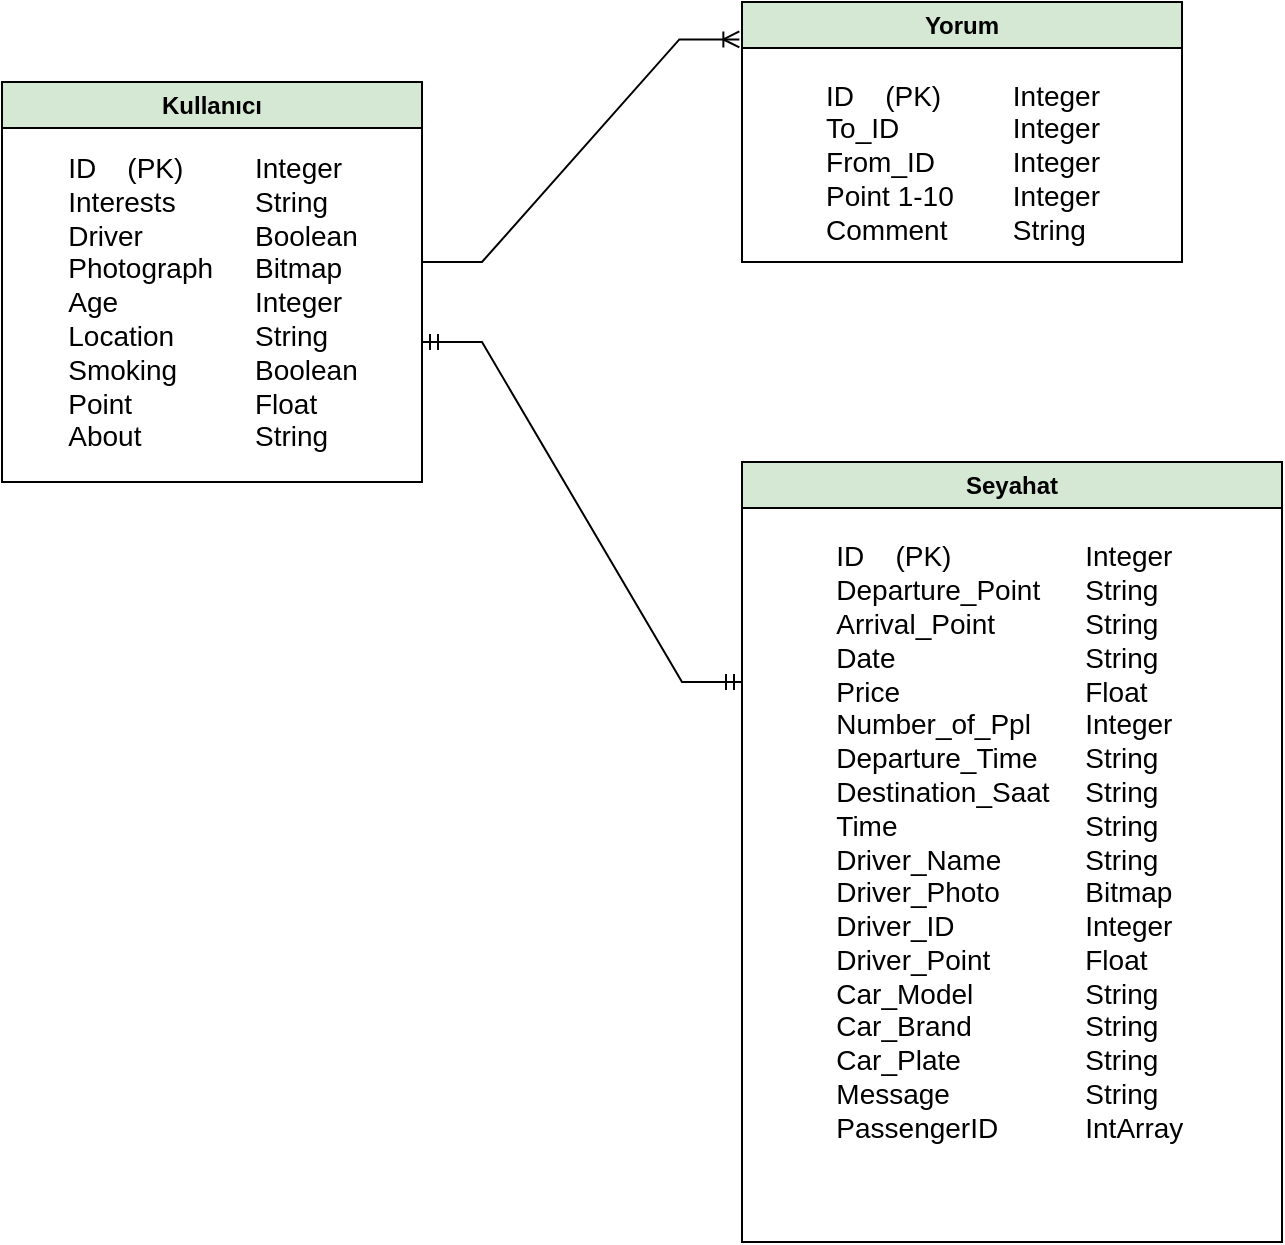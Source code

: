 <mxfile version="24.2.5" type="device">
  <diagram name="Sayfa -1" id="ZrMv-iACGFdd1nEy7ITE">
    <mxGraphModel dx="1008" dy="594" grid="1" gridSize="10" guides="1" tooltips="1" connect="1" arrows="1" fold="1" page="1" pageScale="1" pageWidth="827" pageHeight="1169" math="0" shadow="0">
      <root>
        <mxCell id="0" />
        <mxCell id="1" parent="0" />
        <mxCell id="anc1-lWHMJ7XGJinLPBT-2" value="Kullanıcı" style="swimlane;whiteSpace=wrap;html=1;fillColor=#d5e8d4;strokeColor=#000000;" parent="1" vertex="1">
          <mxGeometry x="30" y="180" width="210" height="200" as="geometry" />
        </mxCell>
        <mxCell id="anc1-lWHMJ7XGJinLPBT-3" value="&lt;div style=&quot;text-align: left; font-size: 14px;&quot;&gt;&lt;span style=&quot;background-color: initial; font-size: 14px;&quot;&gt;ID&amp;nbsp; &amp;nbsp; (PK)&lt;span style=&quot;white-space: pre;&quot;&gt;&#x9;&lt;/span&gt;&lt;span style=&quot;white-space: pre;&quot;&gt;&#x9;&lt;/span&gt;Integer&lt;/span&gt;&lt;/div&gt;&lt;div style=&quot;text-align: left; font-size: 14px;&quot;&gt;Interests&lt;span style=&quot;white-space: pre;&quot;&gt;&#x9;&lt;span style=&quot;white-space: pre;&quot;&gt;&#x9;&lt;/span&gt;&lt;/span&gt;String&lt;/div&gt;&lt;div style=&quot;text-align: left; font-size: 14px;&quot;&gt;Driver&lt;span style=&quot;white-space: pre;&quot;&gt;&#x9;&lt;/span&gt;&lt;span style=&quot;white-space: pre;&quot;&gt;&#x9;&lt;/span&gt;Boolean&lt;/div&gt;&lt;div style=&quot;text-align: left; font-size: 14px;&quot;&gt;Photograph&lt;span style=&quot;white-space: pre;&quot;&gt;&#x9;&lt;/span&gt;Bitmap&lt;/div&gt;&lt;div style=&quot;text-align: left; font-size: 14px;&quot;&gt;Age&lt;span style=&quot;white-space: pre;&quot;&gt;&#x9;&lt;/span&gt;&lt;span style=&quot;white-space: pre;&quot;&gt;&#x9;&lt;/span&gt;&lt;span style=&quot;white-space: pre;&quot;&gt;&#x9;&lt;/span&gt;Integer&lt;/div&gt;&lt;div style=&quot;text-align: left; font-size: 14px;&quot;&gt;Location &lt;span style=&quot;white-space: pre;&quot;&gt;&#x9;&lt;/span&gt;&lt;span style=&quot;white-space: pre;&quot;&gt;&#x9;&lt;/span&gt;String&lt;/div&gt;&lt;div style=&quot;text-align: left; font-size: 14px;&quot;&gt;Smoking &lt;span style=&quot;white-space: pre;&quot;&gt;&#x9;&lt;/span&gt;&lt;span style=&quot;white-space: pre;&quot;&gt;&#x9;&lt;/span&gt;Boolean&lt;/div&gt;&lt;div style=&quot;text-align: left; font-size: 14px;&quot;&gt;Point &lt;span style=&quot;white-space: pre;&quot;&gt;&#x9;&lt;/span&gt;&lt;span style=&quot;white-space: pre;&quot;&gt;&#x9;&lt;/span&gt;Float&lt;/div&gt;&lt;div style=&quot;text-align: left; font-size: 14px;&quot;&gt;About &lt;span style=&quot;white-space: pre;&quot;&gt;&#x9;&lt;/span&gt;&lt;span style=&quot;white-space: pre;&quot;&gt;&#x9;&lt;/span&gt;String&lt;/div&gt;" style="text;html=1;align=center;verticalAlign=middle;resizable=0;points=[];autosize=1;strokeColor=none;fillColor=none;strokeWidth=0;fontSize=14;" parent="anc1-lWHMJ7XGJinLPBT-2" vertex="1">
          <mxGeometry x="20" y="30" width="170" height="160" as="geometry" />
        </mxCell>
        <mxCell id="anc1-lWHMJ7XGJinLPBT-6" value="Yorum" style="swimlane;whiteSpace=wrap;html=1;fillColor=#d5e8d4;strokeColor=#000000;" parent="1" vertex="1">
          <mxGeometry x="400" y="140" width="220" height="130" as="geometry" />
        </mxCell>
        <mxCell id="anc1-lWHMJ7XGJinLPBT-7" value="&lt;div style=&quot;text-align: left; font-size: 14px;&quot;&gt;&lt;span style=&quot;background-color: initial; font-size: 14px;&quot;&gt;ID&amp;nbsp; &amp;nbsp; (PK)&lt;span style=&quot;white-space: pre;&quot;&gt;&#x9;&lt;/span&gt;&lt;span style=&quot;white-space: pre;&quot;&gt;&#x9;&lt;/span&gt;Integer&lt;/span&gt;&lt;/div&gt;&lt;div style=&quot;text-align: left; font-size: 14px;&quot;&gt;To_ID&lt;span style=&quot;white-space: pre;&quot;&gt;&#x9;&lt;/span&gt;&lt;span style=&quot;white-space: pre;&quot;&gt;&#x9;&lt;/span&gt;&lt;span style=&quot;background-color: initial;&quot;&gt;Integer&lt;/span&gt;&lt;/div&gt;&lt;div style=&quot;text-align: left; font-size: 14px;&quot;&gt;&lt;span style=&quot;background-color: initial;&quot;&gt;From_ID&lt;/span&gt;&lt;span style=&quot;background-color: initial; white-space-collapse: preserve;&quot;&gt;&#x9;&lt;span style=&quot;white-space: pre;&quot;&gt;&#x9;&lt;/span&gt;&lt;/span&gt;&lt;span style=&quot;background-color: initial;&quot;&gt;Integer&lt;/span&gt;&lt;/div&gt;&lt;div style=&quot;text-align: left; font-size: 14px;&quot;&gt;Point 1-10&lt;span style=&quot;white-space: pre;&quot;&gt;&#x9;&lt;/span&gt;&lt;span style=&quot;background-color: initial;&quot;&gt;Integer&lt;/span&gt;&lt;/div&gt;&lt;div style=&quot;text-align: left; font-size: 14px;&quot;&gt;&lt;span style=&quot;background-color: initial;&quot;&gt;Comment &lt;span style=&quot;white-space: pre;&quot;&gt;&#x9;&lt;/span&gt;String&lt;/span&gt;&lt;/div&gt;" style="text;html=1;align=center;verticalAlign=middle;resizable=0;points=[];autosize=1;strokeColor=none;fillColor=none;strokeWidth=0;fontSize=14;" parent="anc1-lWHMJ7XGJinLPBT-6" vertex="1">
          <mxGeometry x="30" y="30" width="160" height="100" as="geometry" />
        </mxCell>
        <mxCell id="anc1-lWHMJ7XGJinLPBT-10" value="Seyahat" style="swimlane;whiteSpace=wrap;html=1;fillColor=#d5e8d4;strokeColor=#000000;" parent="1" vertex="1">
          <mxGeometry x="400" y="370" width="270" height="390" as="geometry" />
        </mxCell>
        <mxCell id="anc1-lWHMJ7XGJinLPBT-11" value="&lt;div style=&quot;text-align: left; font-size: 14px;&quot;&gt;&lt;span style=&quot;background-color: initial; font-size: 14px;&quot;&gt;ID&amp;nbsp; &amp;nbsp; (PK)&lt;span style=&quot;white-space: pre;&quot;&gt;&#x9;&lt;/span&gt;&lt;span style=&quot;white-space: pre;&quot;&gt;&#x9;&lt;span style=&quot;white-space: pre;&quot;&gt;&#x9;&lt;/span&gt;&lt;/span&gt;Integer&lt;/span&gt;&lt;/div&gt;&lt;div style=&quot;text-align: left; font-size: 14px;&quot;&gt;Departure_Point&lt;span style=&quot;white-space: pre;&quot;&gt;&#x9;&lt;/span&gt;String&lt;/div&gt;&lt;div style=&quot;text-align: left; font-size: 14px;&quot;&gt;Arrival_Point&lt;span style=&quot;white-space: pre;&quot;&gt;&#x9;&lt;span style=&quot;white-space: pre;&quot;&gt;&#x9;&lt;/span&gt;&lt;/span&gt;String&lt;/div&gt;&lt;div style=&quot;text-align: left; font-size: 14px;&quot;&gt;Date&lt;span style=&quot;white-space: pre;&quot;&gt;&#x9;&lt;/span&gt;&lt;span style=&quot;white-space: pre;&quot;&gt;&#x9;&lt;/span&gt;&lt;span style=&quot;white-space: pre;&quot;&gt;&#x9;&lt;/span&gt;String&lt;/div&gt;&lt;div style=&quot;text-align: left; font-size: 14px;&quot;&gt;Price&lt;span style=&quot;white-space: pre;&quot;&gt;&#x9;&lt;/span&gt;&lt;span style=&quot;white-space: pre;&quot;&gt;&#x9;&lt;/span&gt;&lt;span style=&quot;white-space: pre;&quot;&gt;&#x9;&lt;/span&gt;Float&lt;/div&gt;&lt;div style=&quot;text-align: left; font-size: 14px;&quot;&gt;Number_of_Ppl&lt;span style=&quot;white-space: pre;&quot;&gt;&lt;span style=&quot;white-space: pre;&quot;&gt;&#x9;&lt;/span&gt;&lt;/span&gt;Integer&lt;/div&gt;&lt;div style=&quot;text-align: left; font-size: 14px;&quot;&gt;Departure_Time&lt;span style=&quot;white-space: pre;&quot;&gt;&#x9;&lt;/span&gt;String&lt;/div&gt;&lt;div style=&quot;text-align: left; font-size: 14px;&quot;&gt;Destination_Saat&lt;span style=&quot;white-space: pre;&quot;&gt;&#x9;&lt;/span&gt;String&lt;/div&gt;&lt;div style=&quot;text-align: left; font-size: 14px;&quot;&gt;Time&lt;span style=&quot;white-space: pre;&quot;&gt;&#x9;&lt;/span&gt;&lt;span style=&quot;white-space: pre;&quot;&gt;&#x9;&lt;/span&gt;&lt;span style=&quot;white-space: pre;&quot;&gt;&#x9;&lt;/span&gt;String&lt;/div&gt;&lt;div style=&quot;text-align: left; font-size: 14px;&quot;&gt;Driver_Name&lt;span style=&quot;white-space: pre;&quot;&gt;&#x9;&lt;/span&gt;&lt;span style=&quot;white-space: pre;&quot;&gt;&#x9;&lt;/span&gt;String&lt;/div&gt;&lt;div style=&quot;text-align: left; font-size: 14px;&quot;&gt;Driver_Photo&lt;span style=&quot;white-space: pre;&quot;&gt;&lt;span style=&quot;white-space: pre;&quot;&gt;&#x9;&lt;/span&gt;&lt;span style=&quot;white-space: pre;&quot;&gt;&#x9;&lt;/span&gt;&lt;/span&gt;Bitmap&lt;/div&gt;&lt;div style=&quot;text-align: left; font-size: 14px;&quot;&gt;Driver_ID&lt;span style=&quot;white-space: pre;&quot;&gt;&#x9;&lt;/span&gt;&lt;span style=&quot;white-space: pre;&quot;&gt;&#x9;&lt;/span&gt;&lt;span style=&quot;white-space: pre;&quot;&gt;&#x9;&lt;/span&gt;Integer&lt;span style=&quot;white-space: pre;&quot;&gt;&#x9;&lt;/span&gt;&lt;/div&gt;&lt;div style=&quot;text-align: left; font-size: 14px;&quot;&gt;Driver_Point&lt;span style=&quot;white-space: pre;&quot;&gt;&#x9;&lt;/span&gt;&lt;span style=&quot;white-space: pre;&quot;&gt;&#x9;&lt;/span&gt;Float&lt;/div&gt;&lt;div style=&quot;text-align: left; font-size: 14px;&quot;&gt;Car_Model&lt;span style=&quot;white-space: pre;&quot;&gt;&#x9;&lt;/span&gt;&lt;span style=&quot;white-space: pre;&quot;&gt;&#x9;&lt;/span&gt;String&lt;/div&gt;&lt;div style=&quot;text-align: left; font-size: 14px;&quot;&gt;Car_Brand&lt;span style=&quot;white-space: pre;&quot;&gt;&#x9;&lt;/span&gt;&lt;span style=&quot;white-space: pre;&quot;&gt;&#x9;&lt;/span&gt;String&lt;/div&gt;&lt;div style=&quot;text-align: left; font-size: 14px;&quot;&gt;Car_Plate&lt;span style=&quot;white-space: pre;&quot;&gt;&#x9;&lt;/span&gt;&lt;span style=&quot;white-space: pre;&quot;&gt;&#x9;&lt;/span&gt;String&lt;/div&gt;&lt;div style=&quot;text-align: left; font-size: 14px;&quot;&gt;Message&lt;span style=&quot;white-space: pre;&quot;&gt;&#x9;&lt;span style=&quot;white-space: pre;&quot;&gt;&#x9;&lt;/span&gt;&lt;/span&gt;&lt;span style=&quot;white-space: pre;&quot;&gt;&#x9;&lt;/span&gt;String&lt;/div&gt;&lt;div style=&quot;text-align: left; font-size: 14px;&quot;&gt;PassengerID&lt;span style=&quot;white-space: pre;&quot;&gt;&#x9;&lt;/span&gt;&lt;span style=&quot;white-space: pre;&quot;&gt;&#x9;&lt;/span&gt;IntArray&lt;/div&gt;" style="text;html=1;align=center;verticalAlign=middle;resizable=0;points=[];autosize=1;strokeColor=none;fillColor=none;strokeWidth=0;fontSize=14;" parent="anc1-lWHMJ7XGJinLPBT-10" vertex="1">
          <mxGeometry x="35" y="30" width="210" height="320" as="geometry" />
        </mxCell>
        <mxCell id="anc1-lWHMJ7XGJinLPBT-12" value="" style="edgeStyle=entityRelationEdgeStyle;fontSize=12;html=1;endArrow=ERoneToMany;rounded=0;entryX=-0.006;entryY=0.144;entryDx=0;entryDy=0;entryPerimeter=0;" parent="1" target="anc1-lWHMJ7XGJinLPBT-6" edge="1">
          <mxGeometry width="100" height="100" relative="1" as="geometry">
            <mxPoint x="240" y="270" as="sourcePoint" />
            <mxPoint x="340" y="170" as="targetPoint" />
          </mxGeometry>
        </mxCell>
        <mxCell id="anc1-lWHMJ7XGJinLPBT-13" value="" style="edgeStyle=entityRelationEdgeStyle;fontSize=12;html=1;endArrow=ERmandOne;startArrow=ERmandOne;rounded=0;" parent="1" edge="1">
          <mxGeometry width="100" height="100" relative="1" as="geometry">
            <mxPoint x="240" y="310" as="sourcePoint" />
            <mxPoint x="400" y="480" as="targetPoint" />
          </mxGeometry>
        </mxCell>
      </root>
    </mxGraphModel>
  </diagram>
</mxfile>
